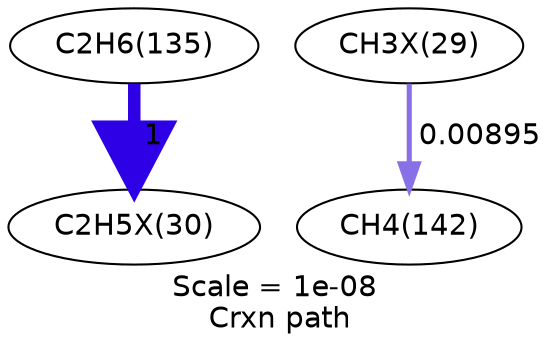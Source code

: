 digraph reaction_paths {
center=1;
s13 -> s37[fontname="Helvetica", style="setlinewidth(6)", arrowsize=3, color="0.7, 1.5, 0.9"
, label=" 1"];
s36 -> s15[fontname="Helvetica", style="setlinewidth(2.44)", arrowsize=1.22, color="0.7, 0.509, 0.9"
, label=" 0.00895"];
s13 [ fontname="Helvetica", label="C2H6(135)"];
s15 [ fontname="Helvetica", label="CH4(142)"];
s36 [ fontname="Helvetica", label="CH3X(29)"];
s37 [ fontname="Helvetica", label="C2H5X(30)"];
 label = "Scale = 1e-08\l Crxn path";
 fontname = "Helvetica";
}

